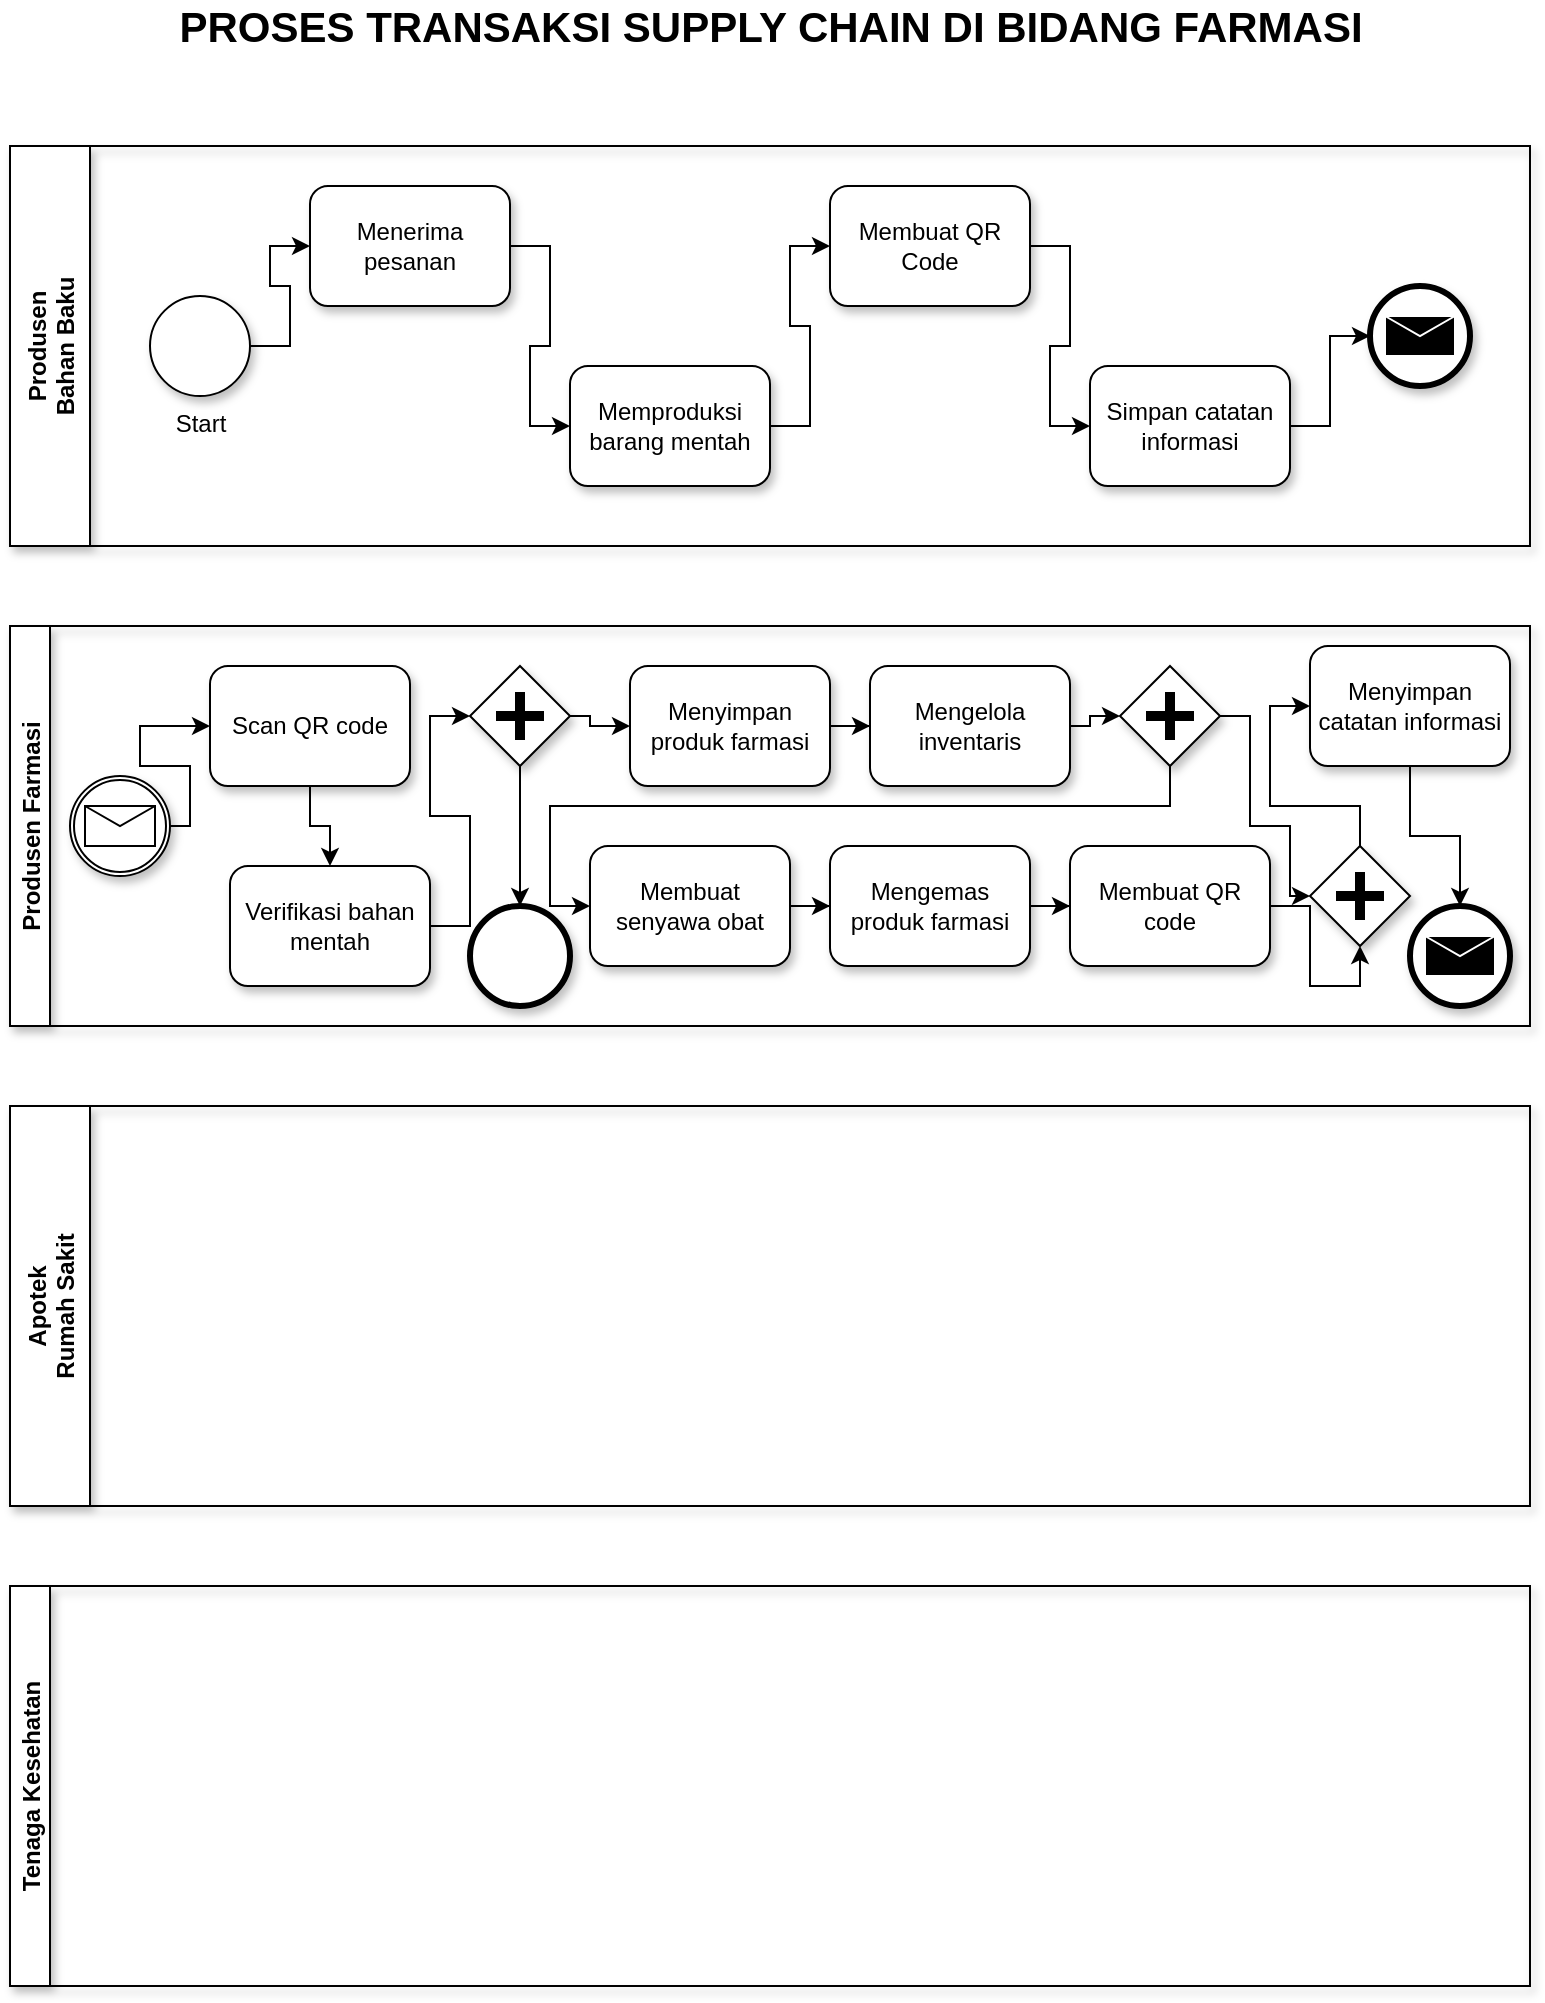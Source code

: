 <mxfile version="13.7.3" type="github">
  <diagram id="F-RFFmZH9w4QIyTJf53x" name="Page-1">
    <mxGraphModel dx="723" dy="379" grid="1" gridSize="10" guides="1" tooltips="1" connect="1" arrows="1" fold="1" page="1" pageScale="1" pageWidth="850" pageHeight="1100" math="0" shadow="0">
      <root>
        <mxCell id="0" />
        <mxCell id="1" parent="0" />
        <mxCell id="js7K2ZC_KKVjjp7KWJBL-1" value="Produsen &#xa;Bahan Baku" style="swimlane;startSize=40;horizontal=0;shadow=1;" vertex="1" parent="1">
          <mxGeometry x="40" y="120" width="760" height="200" as="geometry" />
        </mxCell>
        <mxCell id="js7K2ZC_KKVjjp7KWJBL-2" value="Produsen Farmasi" style="swimlane;startSize=20;horizontal=0;shadow=1;" vertex="1" parent="1">
          <mxGeometry x="40" y="360" width="760" height="200" as="geometry" />
        </mxCell>
        <mxCell id="js7K2ZC_KKVjjp7KWJBL-31" value="" style="shape=mxgraph.bpmn.shape;html=1;verticalLabelPosition=bottom;labelBackgroundColor=#ffffff;verticalAlign=top;align=center;perimeter=rhombusPerimeter;background=gateway;outlineConnect=0;outline=none;symbol=parallelGw;shadow=1;" vertex="1" parent="js7K2ZC_KKVjjp7KWJBL-2">
          <mxGeometry x="555" y="20" width="50" height="50" as="geometry" />
        </mxCell>
        <mxCell id="js7K2ZC_KKVjjp7KWJBL-3" value="Apotek &#xa;Rumah Sakit" style="swimlane;startSize=40;horizontal=0;shadow=1;" vertex="1" parent="1">
          <mxGeometry x="40" y="600" width="760" height="200" as="geometry" />
        </mxCell>
        <mxCell id="js7K2ZC_KKVjjp7KWJBL-4" value="Tenaga Kesehatan" style="swimlane;startSize=20;horizontal=0;shadow=1;" vertex="1" parent="1">
          <mxGeometry x="40" y="840" width="760" height="200" as="geometry" />
        </mxCell>
        <mxCell id="js7K2ZC_KKVjjp7KWJBL-5" value="&lt;font style=&quot;font-size: 21px&quot;&gt;&lt;b&gt;PROSES TRANSAKSI SUPPLY CHAIN DI BIDANG FARMASI&lt;br&gt;&lt;/b&gt;&lt;/font&gt;" style="text;html=1;align=center;verticalAlign=middle;resizable=0;points=[];autosize=1;" vertex="1" parent="1">
          <mxGeometry x="60" y="50" width="720" height="20" as="geometry" />
        </mxCell>
        <mxCell id="js7K2ZC_KKVjjp7KWJBL-12" style="edgeStyle=orthogonalEdgeStyle;rounded=0;orthogonalLoop=1;jettySize=auto;html=1;endArrow=classic;endFill=1;" edge="1" parent="1" source="js7K2ZC_KKVjjp7KWJBL-6" target="js7K2ZC_KKVjjp7KWJBL-7">
          <mxGeometry relative="1" as="geometry">
            <Array as="points">
              <mxPoint x="180" y="220" />
              <mxPoint x="180" y="190" />
              <mxPoint x="170" y="190" />
              <mxPoint x="170" y="170" />
            </Array>
          </mxGeometry>
        </mxCell>
        <mxCell id="js7K2ZC_KKVjjp7KWJBL-6" value="Start" style="shape=mxgraph.bpmn.shape;html=1;verticalLabelPosition=bottom;labelBackgroundColor=#ffffff;verticalAlign=top;align=center;perimeter=ellipsePerimeter;outlineConnect=0;outline=standard;symbol=general;shadow=1;" vertex="1" parent="1">
          <mxGeometry x="110" y="195" width="50" height="50" as="geometry" />
        </mxCell>
        <mxCell id="js7K2ZC_KKVjjp7KWJBL-13" style="edgeStyle=orthogonalEdgeStyle;rounded=0;orthogonalLoop=1;jettySize=auto;html=1;entryX=0;entryY=0.5;entryDx=0;entryDy=0;endArrow=classic;endFill=1;" edge="1" parent="1" source="js7K2ZC_KKVjjp7KWJBL-7" target="js7K2ZC_KKVjjp7KWJBL-8">
          <mxGeometry relative="1" as="geometry" />
        </mxCell>
        <mxCell id="js7K2ZC_KKVjjp7KWJBL-7" value="Menerima pesanan" style="shape=ext;rounded=1;html=1;whiteSpace=wrap;shadow=1;" vertex="1" parent="1">
          <mxGeometry x="190" y="140" width="100" height="60" as="geometry" />
        </mxCell>
        <mxCell id="js7K2ZC_KKVjjp7KWJBL-16" style="edgeStyle=orthogonalEdgeStyle;rounded=0;orthogonalLoop=1;jettySize=auto;html=1;entryX=0;entryY=0.5;entryDx=0;entryDy=0;endArrow=classic;endFill=1;" edge="1" parent="1" source="js7K2ZC_KKVjjp7KWJBL-8" target="js7K2ZC_KKVjjp7KWJBL-9">
          <mxGeometry relative="1" as="geometry" />
        </mxCell>
        <mxCell id="js7K2ZC_KKVjjp7KWJBL-8" value="Memproduksi barang mentah" style="shape=ext;rounded=1;html=1;whiteSpace=wrap;shadow=1;" vertex="1" parent="1">
          <mxGeometry x="320" y="230" width="100" height="60" as="geometry" />
        </mxCell>
        <mxCell id="js7K2ZC_KKVjjp7KWJBL-17" style="edgeStyle=orthogonalEdgeStyle;rounded=0;orthogonalLoop=1;jettySize=auto;html=1;entryX=0;entryY=0.5;entryDx=0;entryDy=0;endArrow=classic;endFill=1;" edge="1" parent="1" source="js7K2ZC_KKVjjp7KWJBL-9" target="js7K2ZC_KKVjjp7KWJBL-10">
          <mxGeometry relative="1" as="geometry" />
        </mxCell>
        <mxCell id="js7K2ZC_KKVjjp7KWJBL-9" value="Membuat QR Code" style="shape=ext;rounded=1;html=1;whiteSpace=wrap;shadow=1;" vertex="1" parent="1">
          <mxGeometry x="450" y="140" width="100" height="60" as="geometry" />
        </mxCell>
        <mxCell id="js7K2ZC_KKVjjp7KWJBL-18" style="edgeStyle=orthogonalEdgeStyle;rounded=0;orthogonalLoop=1;jettySize=auto;html=1;endArrow=classic;endFill=1;" edge="1" parent="1" source="js7K2ZC_KKVjjp7KWJBL-10" target="js7K2ZC_KKVjjp7KWJBL-11">
          <mxGeometry relative="1" as="geometry" />
        </mxCell>
        <mxCell id="js7K2ZC_KKVjjp7KWJBL-10" value="Simpan catatan informasi" style="shape=ext;rounded=1;html=1;whiteSpace=wrap;shadow=1;" vertex="1" parent="1">
          <mxGeometry x="580" y="230" width="100" height="60" as="geometry" />
        </mxCell>
        <mxCell id="js7K2ZC_KKVjjp7KWJBL-11" value="" style="shape=mxgraph.bpmn.shape;html=1;verticalLabelPosition=bottom;labelBackgroundColor=#ffffff;verticalAlign=top;align=center;perimeter=ellipsePerimeter;outlineConnect=0;outline=end;symbol=message;shadow=1;" vertex="1" parent="1">
          <mxGeometry x="720" y="190" width="50" height="50" as="geometry" />
        </mxCell>
        <mxCell id="js7K2ZC_KKVjjp7KWJBL-35" style="edgeStyle=orthogonalEdgeStyle;rounded=0;orthogonalLoop=1;jettySize=auto;html=1;endArrow=classic;endFill=1;" edge="1" parent="1" source="js7K2ZC_KKVjjp7KWJBL-19" target="js7K2ZC_KKVjjp7KWJBL-20">
          <mxGeometry relative="1" as="geometry">
            <Array as="points">
              <mxPoint x="130" y="460" />
              <mxPoint x="130" y="430" />
              <mxPoint x="105" y="430" />
              <mxPoint x="105" y="410" />
            </Array>
          </mxGeometry>
        </mxCell>
        <mxCell id="js7K2ZC_KKVjjp7KWJBL-19" value="" style="shape=mxgraph.bpmn.shape;html=1;verticalLabelPosition=bottom;labelBackgroundColor=#ffffff;verticalAlign=top;align=center;perimeter=ellipsePerimeter;outlineConnect=0;outline=catching;symbol=message;shadow=1;" vertex="1" parent="1">
          <mxGeometry x="70" y="435" width="50" height="50" as="geometry" />
        </mxCell>
        <mxCell id="js7K2ZC_KKVjjp7KWJBL-36" style="edgeStyle=orthogonalEdgeStyle;rounded=0;orthogonalLoop=1;jettySize=auto;html=1;endArrow=classic;endFill=1;" edge="1" parent="1" source="js7K2ZC_KKVjjp7KWJBL-20" target="js7K2ZC_KKVjjp7KWJBL-27">
          <mxGeometry relative="1" as="geometry" />
        </mxCell>
        <mxCell id="js7K2ZC_KKVjjp7KWJBL-20" value="Scan QR code" style="shape=ext;rounded=1;html=1;whiteSpace=wrap;shadow=1;" vertex="1" parent="1">
          <mxGeometry x="140" y="380" width="100" height="60" as="geometry" />
        </mxCell>
        <mxCell id="js7K2ZC_KKVjjp7KWJBL-38" style="edgeStyle=orthogonalEdgeStyle;rounded=0;orthogonalLoop=1;jettySize=auto;html=1;endArrow=classic;endFill=1;entryX=0;entryY=0.5;entryDx=0;entryDy=0;" edge="1" parent="1" source="js7K2ZC_KKVjjp7KWJBL-24" target="js7K2ZC_KKVjjp7KWJBL-28">
          <mxGeometry relative="1" as="geometry">
            <Array as="points">
              <mxPoint x="330" y="405" />
              <mxPoint x="330" y="410" />
            </Array>
          </mxGeometry>
        </mxCell>
        <mxCell id="js7K2ZC_KKVjjp7KWJBL-50" style="edgeStyle=orthogonalEdgeStyle;rounded=0;orthogonalLoop=1;jettySize=auto;html=1;endArrow=classic;endFill=1;" edge="1" parent="1" source="js7K2ZC_KKVjjp7KWJBL-24" target="js7K2ZC_KKVjjp7KWJBL-49">
          <mxGeometry relative="1" as="geometry" />
        </mxCell>
        <mxCell id="js7K2ZC_KKVjjp7KWJBL-24" value="" style="shape=mxgraph.bpmn.shape;html=1;verticalLabelPosition=bottom;labelBackgroundColor=#ffffff;verticalAlign=top;align=center;perimeter=rhombusPerimeter;background=gateway;outlineConnect=0;outline=none;symbol=parallelGw;shadow=1;" vertex="1" parent="1">
          <mxGeometry x="270" y="380" width="50" height="50" as="geometry" />
        </mxCell>
        <mxCell id="js7K2ZC_KKVjjp7KWJBL-37" style="edgeStyle=orthogonalEdgeStyle;rounded=0;orthogonalLoop=1;jettySize=auto;html=1;entryX=0;entryY=0.5;entryDx=0;entryDy=0;endArrow=classic;endFill=1;" edge="1" parent="1" source="js7K2ZC_KKVjjp7KWJBL-27" target="js7K2ZC_KKVjjp7KWJBL-24">
          <mxGeometry relative="1" as="geometry" />
        </mxCell>
        <mxCell id="js7K2ZC_KKVjjp7KWJBL-27" value="Verifikasi bahan mentah" style="shape=ext;rounded=1;html=1;whiteSpace=wrap;shadow=1;" vertex="1" parent="1">
          <mxGeometry x="150" y="480" width="100" height="60" as="geometry" />
        </mxCell>
        <mxCell id="js7K2ZC_KKVjjp7KWJBL-39" style="edgeStyle=orthogonalEdgeStyle;rounded=0;orthogonalLoop=1;jettySize=auto;html=1;endArrow=classic;endFill=1;" edge="1" parent="1" source="js7K2ZC_KKVjjp7KWJBL-28" target="js7K2ZC_KKVjjp7KWJBL-29">
          <mxGeometry relative="1" as="geometry" />
        </mxCell>
        <mxCell id="js7K2ZC_KKVjjp7KWJBL-28" value="Menyimpan produk farmasi" style="shape=ext;rounded=1;html=1;whiteSpace=wrap;shadow=1;" vertex="1" parent="1">
          <mxGeometry x="350" y="380" width="100" height="60" as="geometry" />
        </mxCell>
        <mxCell id="js7K2ZC_KKVjjp7KWJBL-40" style="edgeStyle=orthogonalEdgeStyle;rounded=0;orthogonalLoop=1;jettySize=auto;html=1;endArrow=classic;endFill=1;" edge="1" parent="1" source="js7K2ZC_KKVjjp7KWJBL-29" target="js7K2ZC_KKVjjp7KWJBL-31">
          <mxGeometry relative="1" as="geometry">
            <Array as="points">
              <mxPoint x="580" y="410" />
              <mxPoint x="580" y="405" />
            </Array>
          </mxGeometry>
        </mxCell>
        <mxCell id="js7K2ZC_KKVjjp7KWJBL-29" value="Mengelola inventaris" style="shape=ext;rounded=1;html=1;whiteSpace=wrap;shadow=1;" vertex="1" parent="1">
          <mxGeometry x="470" y="380" width="100" height="60" as="geometry" />
        </mxCell>
        <mxCell id="js7K2ZC_KKVjjp7KWJBL-43" style="edgeStyle=orthogonalEdgeStyle;rounded=0;orthogonalLoop=1;jettySize=auto;html=1;endArrow=classic;endFill=1;" edge="1" parent="1" source="js7K2ZC_KKVjjp7KWJBL-30" target="js7K2ZC_KKVjjp7KWJBL-32">
          <mxGeometry relative="1" as="geometry" />
        </mxCell>
        <mxCell id="js7K2ZC_KKVjjp7KWJBL-30" value="Membuat senyawa obat" style="shape=ext;rounded=1;html=1;whiteSpace=wrap;shadow=1;" vertex="1" parent="1">
          <mxGeometry x="330" y="470" width="100" height="60" as="geometry" />
        </mxCell>
        <mxCell id="js7K2ZC_KKVjjp7KWJBL-44" style="edgeStyle=orthogonalEdgeStyle;rounded=0;orthogonalLoop=1;jettySize=auto;html=1;endArrow=classic;endFill=1;" edge="1" parent="1" source="js7K2ZC_KKVjjp7KWJBL-32" target="js7K2ZC_KKVjjp7KWJBL-33">
          <mxGeometry relative="1" as="geometry" />
        </mxCell>
        <mxCell id="js7K2ZC_KKVjjp7KWJBL-32" value="Mengemas produk farmasi" style="shape=ext;rounded=1;html=1;whiteSpace=wrap;shadow=1;" vertex="1" parent="1">
          <mxGeometry x="450" y="470" width="100" height="60" as="geometry" />
        </mxCell>
        <mxCell id="js7K2ZC_KKVjjp7KWJBL-53" style="edgeStyle=orthogonalEdgeStyle;rounded=0;orthogonalLoop=1;jettySize=auto;html=1;entryX=0.5;entryY=1;entryDx=0;entryDy=0;endArrow=classic;endFill=1;" edge="1" parent="1" source="js7K2ZC_KKVjjp7KWJBL-33" target="js7K2ZC_KKVjjp7KWJBL-51">
          <mxGeometry relative="1" as="geometry">
            <Array as="points">
              <mxPoint x="690" y="500" />
              <mxPoint x="690" y="540" />
              <mxPoint x="715" y="540" />
            </Array>
          </mxGeometry>
        </mxCell>
        <mxCell id="js7K2ZC_KKVjjp7KWJBL-33" value="Membuat QR code" style="shape=ext;rounded=1;html=1;whiteSpace=wrap;shadow=1;" vertex="1" parent="1">
          <mxGeometry x="570" y="470" width="100" height="60" as="geometry" />
        </mxCell>
        <mxCell id="js7K2ZC_KKVjjp7KWJBL-61" style="edgeStyle=orthogonalEdgeStyle;rounded=0;orthogonalLoop=1;jettySize=auto;html=1;endArrow=classic;endFill=1;" edge="1" parent="1" source="js7K2ZC_KKVjjp7KWJBL-34" target="js7K2ZC_KKVjjp7KWJBL-60">
          <mxGeometry relative="1" as="geometry" />
        </mxCell>
        <mxCell id="js7K2ZC_KKVjjp7KWJBL-34" value="Menyimpan catatan informasi" style="shape=ext;rounded=1;html=1;whiteSpace=wrap;shadow=1;" vertex="1" parent="1">
          <mxGeometry x="690" y="370" width="100" height="60" as="geometry" />
        </mxCell>
        <mxCell id="js7K2ZC_KKVjjp7KWJBL-42" style="edgeStyle=orthogonalEdgeStyle;rounded=0;orthogonalLoop=1;jettySize=auto;html=1;entryX=0;entryY=0.5;entryDx=0;entryDy=0;endArrow=classic;endFill=1;" edge="1" parent="1" source="js7K2ZC_KKVjjp7KWJBL-31" target="js7K2ZC_KKVjjp7KWJBL-30">
          <mxGeometry relative="1" as="geometry">
            <Array as="points">
              <mxPoint x="620" y="450" />
              <mxPoint x="310" y="450" />
              <mxPoint x="310" y="500" />
            </Array>
          </mxGeometry>
        </mxCell>
        <mxCell id="js7K2ZC_KKVjjp7KWJBL-49" value="" style="shape=mxgraph.bpmn.shape;html=1;verticalLabelPosition=bottom;labelBackgroundColor=#ffffff;verticalAlign=top;align=center;perimeter=ellipsePerimeter;outlineConnect=0;outline=end;symbol=general;shadow=1;" vertex="1" parent="1">
          <mxGeometry x="270" y="500" width="50" height="50" as="geometry" />
        </mxCell>
        <mxCell id="js7K2ZC_KKVjjp7KWJBL-54" style="edgeStyle=orthogonalEdgeStyle;rounded=0;orthogonalLoop=1;jettySize=auto;html=1;entryX=0;entryY=0.5;entryDx=0;entryDy=0;endArrow=classic;endFill=1;" edge="1" parent="1" source="js7K2ZC_KKVjjp7KWJBL-51" target="js7K2ZC_KKVjjp7KWJBL-34">
          <mxGeometry relative="1" as="geometry" />
        </mxCell>
        <mxCell id="js7K2ZC_KKVjjp7KWJBL-51" value="" style="shape=mxgraph.bpmn.shape;html=1;verticalLabelPosition=bottom;labelBackgroundColor=#ffffff;verticalAlign=top;align=center;perimeter=rhombusPerimeter;background=gateway;outlineConnect=0;outline=none;symbol=parallelGw;shadow=1;" vertex="1" parent="1">
          <mxGeometry x="690" y="470" width="50" height="50" as="geometry" />
        </mxCell>
        <mxCell id="js7K2ZC_KKVjjp7KWJBL-52" style="edgeStyle=orthogonalEdgeStyle;rounded=0;orthogonalLoop=1;jettySize=auto;html=1;endArrow=classic;endFill=1;" edge="1" parent="1" source="js7K2ZC_KKVjjp7KWJBL-31" target="js7K2ZC_KKVjjp7KWJBL-51">
          <mxGeometry relative="1" as="geometry">
            <Array as="points">
              <mxPoint x="660" y="405" />
              <mxPoint x="660" y="460" />
              <mxPoint x="680" y="460" />
              <mxPoint x="680" y="495" />
            </Array>
          </mxGeometry>
        </mxCell>
        <mxCell id="js7K2ZC_KKVjjp7KWJBL-60" value="" style="shape=mxgraph.bpmn.shape;html=1;verticalLabelPosition=bottom;labelBackgroundColor=#ffffff;verticalAlign=top;align=center;perimeter=ellipsePerimeter;outlineConnect=0;outline=end;symbol=message;shadow=1;" vertex="1" parent="1">
          <mxGeometry x="740" y="500" width="50" height="50" as="geometry" />
        </mxCell>
      </root>
    </mxGraphModel>
  </diagram>
</mxfile>
